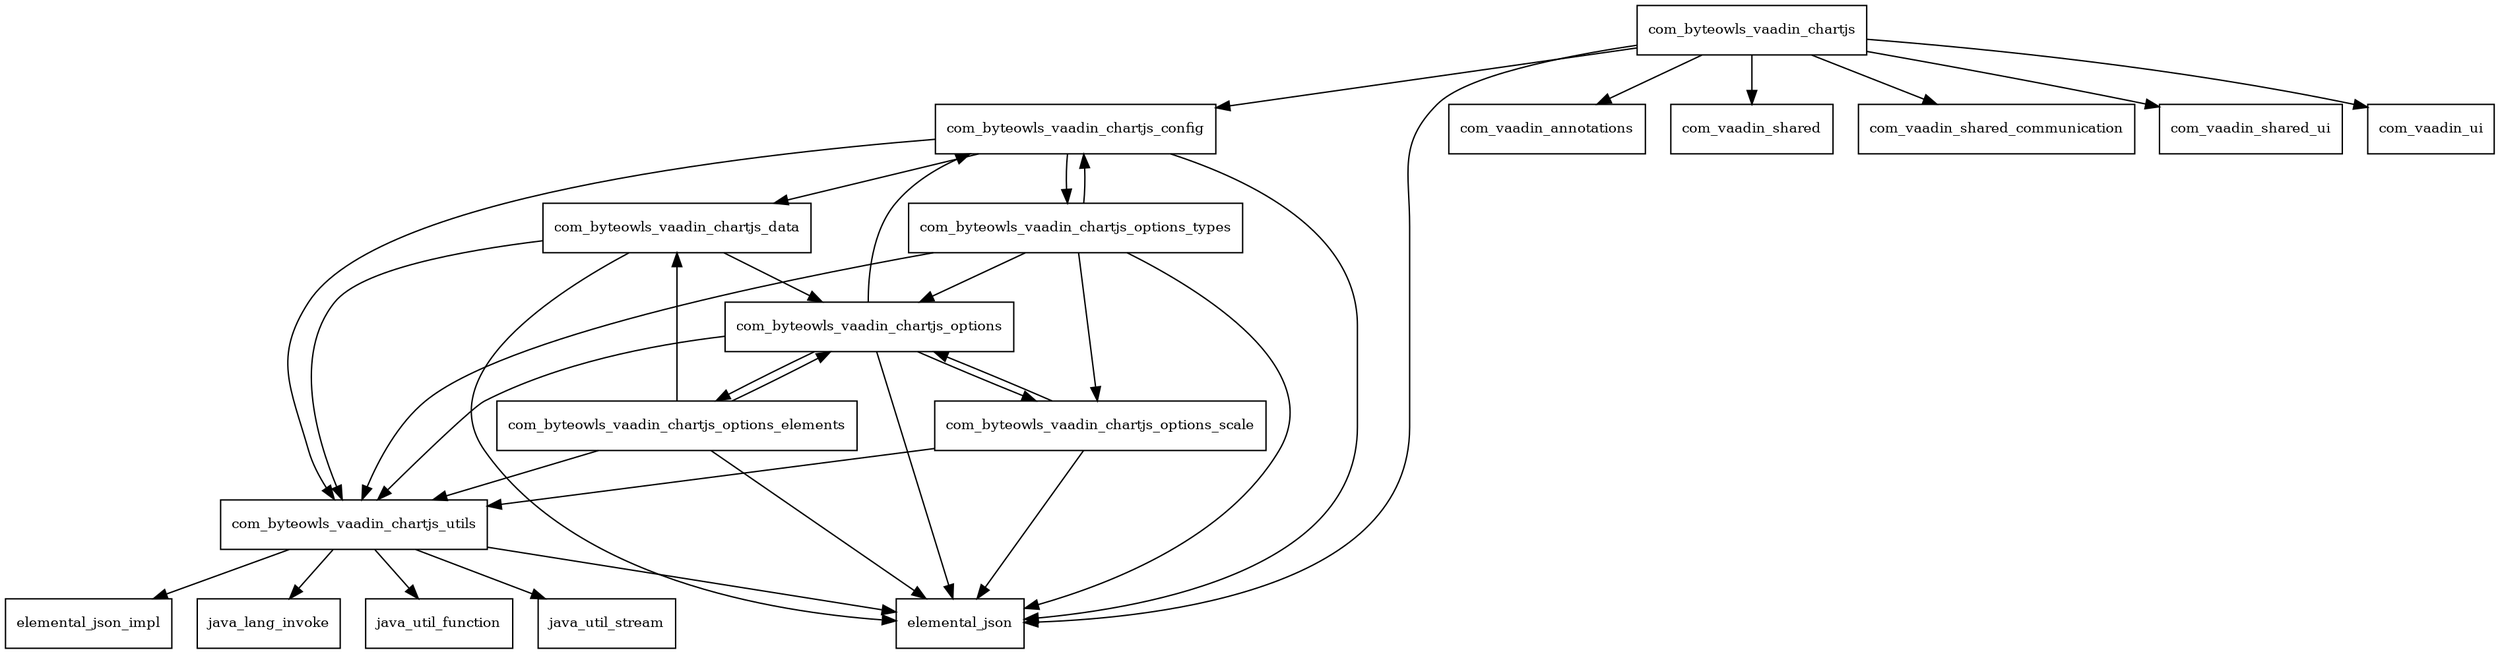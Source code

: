 digraph vaadin_chartjs_1_0_0_package_dependencies {
  node [shape = box, fontsize=10.0];
  com_byteowls_vaadin_chartjs -> com_byteowls_vaadin_chartjs_config;
  com_byteowls_vaadin_chartjs -> com_vaadin_annotations;
  com_byteowls_vaadin_chartjs -> com_vaadin_shared;
  com_byteowls_vaadin_chartjs -> com_vaadin_shared_communication;
  com_byteowls_vaadin_chartjs -> com_vaadin_shared_ui;
  com_byteowls_vaadin_chartjs -> com_vaadin_ui;
  com_byteowls_vaadin_chartjs -> elemental_json;
  com_byteowls_vaadin_chartjs_config -> com_byteowls_vaadin_chartjs_data;
  com_byteowls_vaadin_chartjs_config -> com_byteowls_vaadin_chartjs_options_types;
  com_byteowls_vaadin_chartjs_config -> com_byteowls_vaadin_chartjs_utils;
  com_byteowls_vaadin_chartjs_config -> elemental_json;
  com_byteowls_vaadin_chartjs_data -> com_byteowls_vaadin_chartjs_options;
  com_byteowls_vaadin_chartjs_data -> com_byteowls_vaadin_chartjs_utils;
  com_byteowls_vaadin_chartjs_data -> elemental_json;
  com_byteowls_vaadin_chartjs_options -> com_byteowls_vaadin_chartjs_config;
  com_byteowls_vaadin_chartjs_options -> com_byteowls_vaadin_chartjs_options_elements;
  com_byteowls_vaadin_chartjs_options -> com_byteowls_vaadin_chartjs_options_scale;
  com_byteowls_vaadin_chartjs_options -> com_byteowls_vaadin_chartjs_utils;
  com_byteowls_vaadin_chartjs_options -> elemental_json;
  com_byteowls_vaadin_chartjs_options_elements -> com_byteowls_vaadin_chartjs_data;
  com_byteowls_vaadin_chartjs_options_elements -> com_byteowls_vaadin_chartjs_options;
  com_byteowls_vaadin_chartjs_options_elements -> com_byteowls_vaadin_chartjs_utils;
  com_byteowls_vaadin_chartjs_options_elements -> elemental_json;
  com_byteowls_vaadin_chartjs_options_scale -> com_byteowls_vaadin_chartjs_options;
  com_byteowls_vaadin_chartjs_options_scale -> com_byteowls_vaadin_chartjs_utils;
  com_byteowls_vaadin_chartjs_options_scale -> elemental_json;
  com_byteowls_vaadin_chartjs_options_types -> com_byteowls_vaadin_chartjs_config;
  com_byteowls_vaadin_chartjs_options_types -> com_byteowls_vaadin_chartjs_options;
  com_byteowls_vaadin_chartjs_options_types -> com_byteowls_vaadin_chartjs_options_scale;
  com_byteowls_vaadin_chartjs_options_types -> com_byteowls_vaadin_chartjs_utils;
  com_byteowls_vaadin_chartjs_options_types -> elemental_json;
  com_byteowls_vaadin_chartjs_utils -> elemental_json;
  com_byteowls_vaadin_chartjs_utils -> elemental_json_impl;
  com_byteowls_vaadin_chartjs_utils -> java_lang_invoke;
  com_byteowls_vaadin_chartjs_utils -> java_util_function;
  com_byteowls_vaadin_chartjs_utils -> java_util_stream;
}
